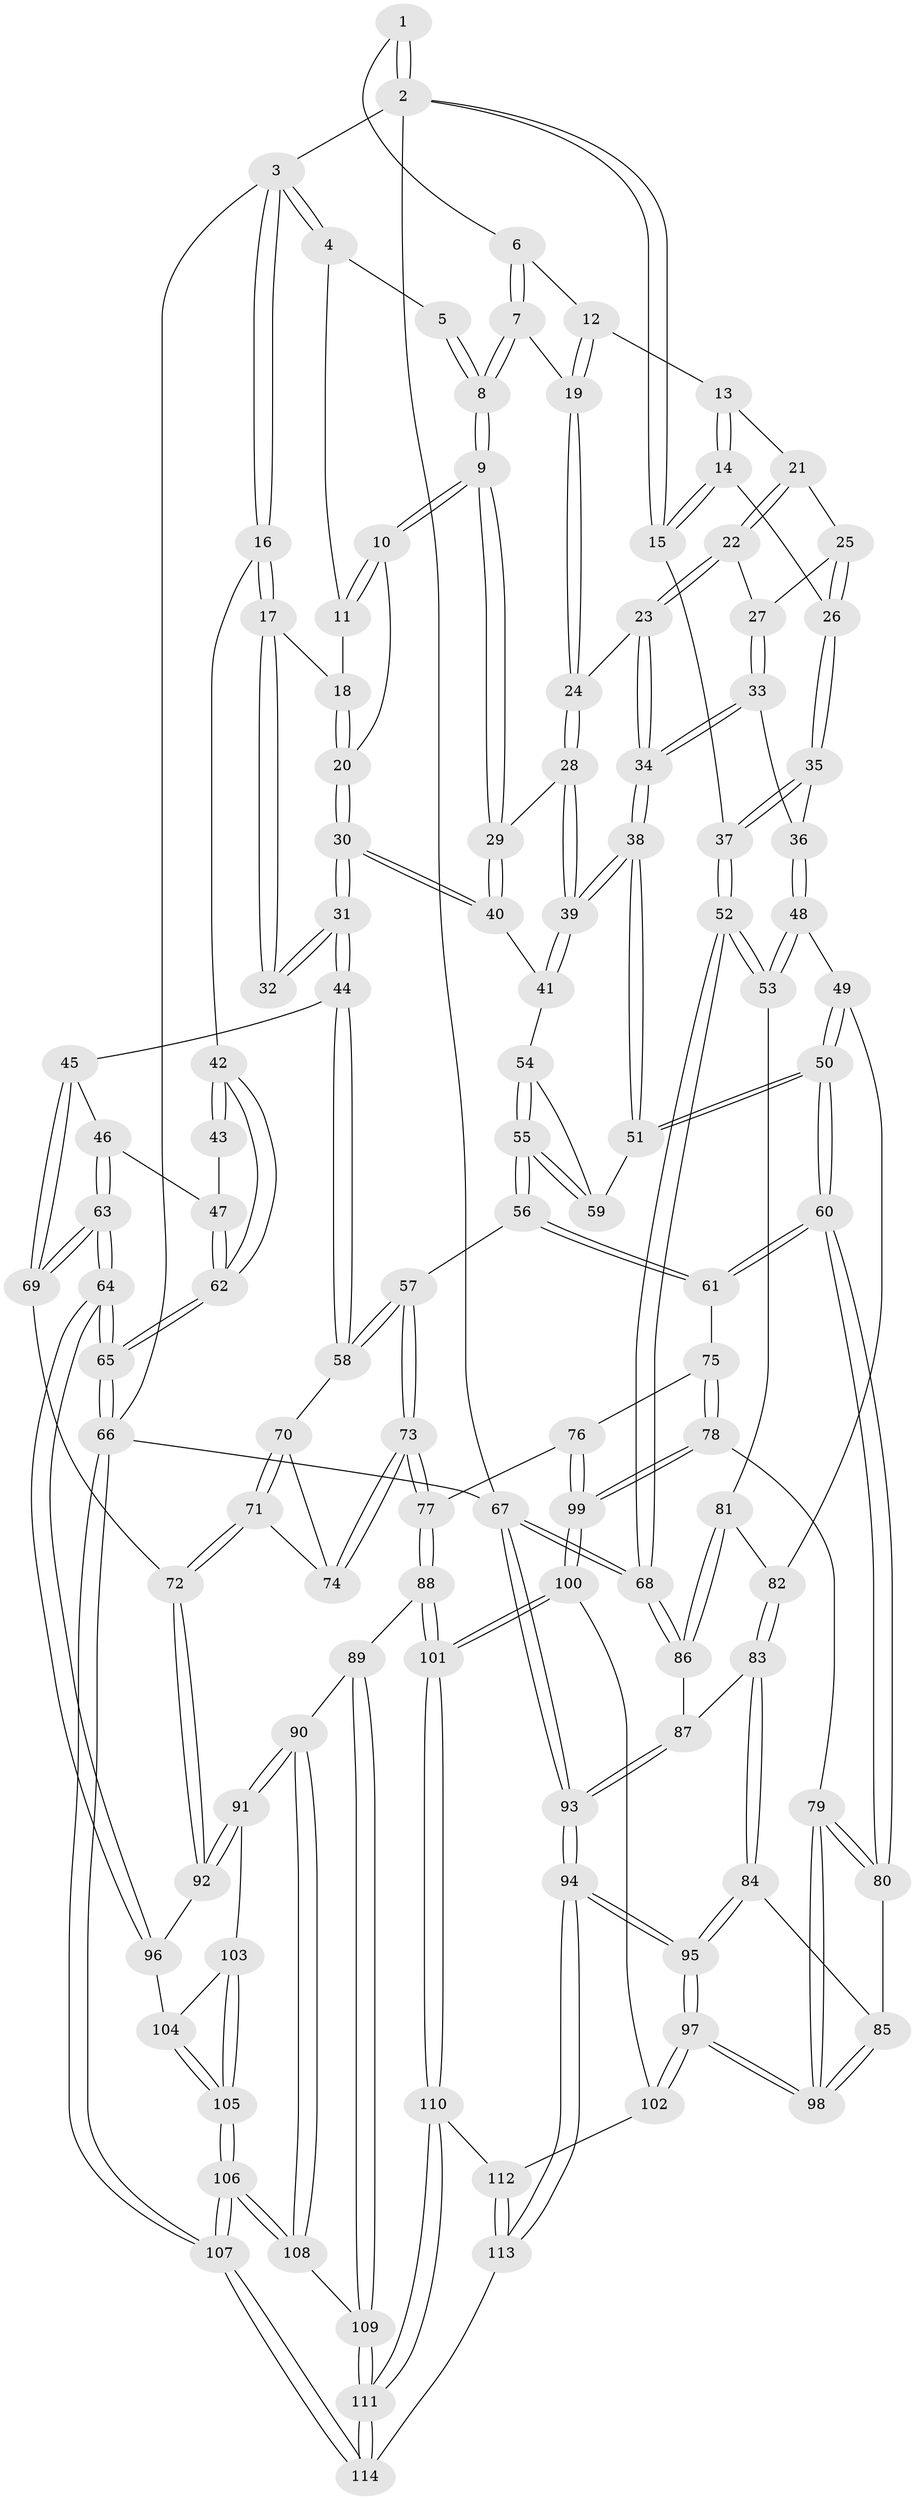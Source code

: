 // Generated by graph-tools (version 1.1) at 2025/16/03/09/25 04:16:49]
// undirected, 114 vertices, 282 edges
graph export_dot {
graph [start="1"]
  node [color=gray90,style=filled];
  1 [pos="+0.5711027591665553+0"];
  2 [pos="+1+0"];
  3 [pos="+0+0"];
  4 [pos="+0.3588049456664605+0"];
  5 [pos="+0.530176116485555+0"];
  6 [pos="+0.629599885090628+0"];
  7 [pos="+0.570079803763754+0.10032030325250704"];
  8 [pos="+0.4958430006327495+0.13504798210325683"];
  9 [pos="+0.4734599264968558+0.16068742905831254"];
  10 [pos="+0.4189263704153846+0.09045973108236124"];
  11 [pos="+0.3365885236172297+0"];
  12 [pos="+0.6880537925609+0.06070561597103041"];
  13 [pos="+0.6916608652432423+0.06396210068420245"];
  14 [pos="+0.8840598501435464+0.04022209045968803"];
  15 [pos="+1+0"];
  16 [pos="+0+0"];
  17 [pos="+0.1280820707751247+0.09172275430609253"];
  18 [pos="+0.27366793127534755+0.031280292288404454"];
  19 [pos="+0.6070096569938163+0.14033774908240954"];
  20 [pos="+0.2925257527492523+0.16507053354330042"];
  21 [pos="+0.6989605043155169+0.10581810032410381"];
  22 [pos="+0.6923015049554765+0.14078077710053483"];
  23 [pos="+0.6474353226034936+0.18819654748201223"];
  24 [pos="+0.6231179694725077+0.1900125740933073"];
  25 [pos="+0.771324358665968+0.13489476702618924"];
  26 [pos="+0.8364308375928347+0.13531226965676565"];
  27 [pos="+0.7362409379129994+0.1800967063150674"];
  28 [pos="+0.5776247748470523+0.2236344516770401"];
  29 [pos="+0.4666681362065097+0.24071113782490244"];
  30 [pos="+0.2901574170500643+0.27416649391306797"];
  31 [pos="+0.27924054952754723+0.2811048904457771"];
  32 [pos="+0.22328069408423407+0.2607090437893343"];
  33 [pos="+0.7938700220815228+0.2837407722364374"];
  34 [pos="+0.7493491330545632+0.2999732956176113"];
  35 [pos="+0.8266803804947653+0.23037582670217377"];
  36 [pos="+0.8054198261456972+0.28270425568858426"];
  37 [pos="+1+0.05338880990488505"];
  38 [pos="+0.6953158490843235+0.3463990209295731"];
  39 [pos="+0.6885197261895433+0.3425021491031911"];
  40 [pos="+0.4473806262700436+0.2670659972955387"];
  41 [pos="+0.4661666901074438+0.3020839982194315"];
  42 [pos="+0+0.026465830015484786"];
  43 [pos="+0.10159699857413935+0.2693726235816986"];
  44 [pos="+0.25253537081530314+0.4094943839884406"];
  45 [pos="+0.12655969903820433+0.45078025131594046"];
  46 [pos="+0.07135624573984785+0.41562214477519493"];
  47 [pos="+0.06540570785658499+0.40955299745531565"];
  48 [pos="+0.9248440657366608+0.370470518802358"];
  49 [pos="+0.7494376348543516+0.5151571009569661"];
  50 [pos="+0.7013694465836091+0.5157728800488417"];
  51 [pos="+0.683322639754633+0.3908522679630088"];
  52 [pos="+1+0.3988912863893908"];
  53 [pos="+1+0.4075380318389252"];
  54 [pos="+0.4694784428204269+0.3145993131781742"];
  55 [pos="+0.48603063389327983+0.4435848638595226"];
  56 [pos="+0.47845185582611827+0.49592334856614223"];
  57 [pos="+0.4695727969429182+0.49975805640592325"];
  58 [pos="+0.28520572575183306+0.4642489081767176"];
  59 [pos="+0.6281075495050804+0.3936827609571706"];
  60 [pos="+0.6812644138067228+0.537335619084054"];
  61 [pos="+0.5052726606298766+0.5117325471281339"];
  62 [pos="+0+0.34896429763781406"];
  63 [pos="+0+0.6592477044157671"];
  64 [pos="+0+0.6914322349523568"];
  65 [pos="+0+0.6913869925500943"];
  66 [pos="+0+1"];
  67 [pos="+1+1"];
  68 [pos="+1+0.8436641741955692"];
  69 [pos="+0.08732067323346136+0.6246388945865347"];
  70 [pos="+0.2836093840775427+0.4742138756176198"];
  71 [pos="+0.18033759597544666+0.6492995493474742"];
  72 [pos="+0.16447918438528475+0.6563474744282274"];
  73 [pos="+0.37532841371809034+0.6696399635329883"];
  74 [pos="+0.35766065291718013+0.660909264027336"];
  75 [pos="+0.5057531270601904+0.5145089849981745"];
  76 [pos="+0.4671498934667968+0.7246769945822179"];
  77 [pos="+0.38401966769183365+0.686896907345428"];
  78 [pos="+0.5587145412609896+0.7557497885196051"];
  79 [pos="+0.598998792016898+0.7420780544088541"];
  80 [pos="+0.6735950573056473+0.6698264225589912"];
  81 [pos="+0.8990136744878913+0.577689670541985"];
  82 [pos="+0.7755438059893172+0.5309355204599084"];
  83 [pos="+0.8308587705457192+0.6979250649008268"];
  84 [pos="+0.8167929667368374+0.7048054648091653"];
  85 [pos="+0.7466761121562934+0.6956220545741766"];
  86 [pos="+0.8893380425130836+0.6634090562851518"];
  87 [pos="+0.8464561177427352+0.6936458569431673"];
  88 [pos="+0.3002867614389981+0.8247348086285429"];
  89 [pos="+0.25846051126500624+0.8410641183103118"];
  90 [pos="+0.23240161426447842+0.8338571841619347"];
  91 [pos="+0.20938817020441805+0.8173819467411734"];
  92 [pos="+0.19000250476111133+0.7845864393680338"];
  93 [pos="+1+1"];
  94 [pos="+1+1"];
  95 [pos="+0.8155706120286862+0.9412455457152421"];
  96 [pos="+0+0.8096669895903195"];
  97 [pos="+0.7945077442052026+0.928780780220325"];
  98 [pos="+0.7531981581636511+0.8769463312150018"];
  99 [pos="+0.5451935679593211+0.7647936099911681"];
  100 [pos="+0.5296217571025587+0.8242438920667773"];
  101 [pos="+0.4821892160234897+0.9076887201365591"];
  102 [pos="+0.6739168970273656+0.9239633556696878"];
  103 [pos="+0.11549468759636626+0.8731195573178276"];
  104 [pos="+0.02611872635631033+0.8428834021334891"];
  105 [pos="+0.08010067527407357+1"];
  106 [pos="+0.08099366431498209+1"];
  107 [pos="+0+1"];
  108 [pos="+0.08814117739991195+1"];
  109 [pos="+0.2818473720694528+0.9351787984667163"];
  110 [pos="+0.4803602592948037+0.953941154766224"];
  111 [pos="+0.4323396978313883+1"];
  112 [pos="+0.6158595853985901+0.9620621316107653"];
  113 [pos="+0.8069826450693637+1"];
  114 [pos="+0.4322948268585714+1"];
  1 -- 2;
  1 -- 2;
  1 -- 6;
  2 -- 3;
  2 -- 15;
  2 -- 15;
  2 -- 67;
  3 -- 4;
  3 -- 4;
  3 -- 16;
  3 -- 16;
  3 -- 66;
  4 -- 5;
  4 -- 11;
  5 -- 8;
  5 -- 8;
  6 -- 7;
  6 -- 7;
  6 -- 12;
  7 -- 8;
  7 -- 8;
  7 -- 19;
  8 -- 9;
  8 -- 9;
  9 -- 10;
  9 -- 10;
  9 -- 29;
  9 -- 29;
  10 -- 11;
  10 -- 11;
  10 -- 20;
  11 -- 18;
  12 -- 13;
  12 -- 19;
  12 -- 19;
  13 -- 14;
  13 -- 14;
  13 -- 21;
  14 -- 15;
  14 -- 15;
  14 -- 26;
  15 -- 37;
  16 -- 17;
  16 -- 17;
  16 -- 42;
  17 -- 18;
  17 -- 32;
  17 -- 32;
  18 -- 20;
  18 -- 20;
  19 -- 24;
  19 -- 24;
  20 -- 30;
  20 -- 30;
  21 -- 22;
  21 -- 22;
  21 -- 25;
  22 -- 23;
  22 -- 23;
  22 -- 27;
  23 -- 24;
  23 -- 34;
  23 -- 34;
  24 -- 28;
  24 -- 28;
  25 -- 26;
  25 -- 26;
  25 -- 27;
  26 -- 35;
  26 -- 35;
  27 -- 33;
  27 -- 33;
  28 -- 29;
  28 -- 39;
  28 -- 39;
  29 -- 40;
  29 -- 40;
  30 -- 31;
  30 -- 31;
  30 -- 40;
  30 -- 40;
  31 -- 32;
  31 -- 32;
  31 -- 44;
  31 -- 44;
  33 -- 34;
  33 -- 34;
  33 -- 36;
  34 -- 38;
  34 -- 38;
  35 -- 36;
  35 -- 37;
  35 -- 37;
  36 -- 48;
  36 -- 48;
  37 -- 52;
  37 -- 52;
  38 -- 39;
  38 -- 39;
  38 -- 51;
  38 -- 51;
  39 -- 41;
  39 -- 41;
  40 -- 41;
  41 -- 54;
  42 -- 43;
  42 -- 43;
  42 -- 62;
  42 -- 62;
  43 -- 47;
  44 -- 45;
  44 -- 58;
  44 -- 58;
  45 -- 46;
  45 -- 69;
  45 -- 69;
  46 -- 47;
  46 -- 63;
  46 -- 63;
  47 -- 62;
  47 -- 62;
  48 -- 49;
  48 -- 53;
  48 -- 53;
  49 -- 50;
  49 -- 50;
  49 -- 82;
  50 -- 51;
  50 -- 51;
  50 -- 60;
  50 -- 60;
  51 -- 59;
  52 -- 53;
  52 -- 53;
  52 -- 68;
  52 -- 68;
  53 -- 81;
  54 -- 55;
  54 -- 55;
  54 -- 59;
  55 -- 56;
  55 -- 56;
  55 -- 59;
  55 -- 59;
  56 -- 57;
  56 -- 61;
  56 -- 61;
  57 -- 58;
  57 -- 58;
  57 -- 73;
  57 -- 73;
  58 -- 70;
  60 -- 61;
  60 -- 61;
  60 -- 80;
  60 -- 80;
  61 -- 75;
  62 -- 65;
  62 -- 65;
  63 -- 64;
  63 -- 64;
  63 -- 69;
  63 -- 69;
  64 -- 65;
  64 -- 65;
  64 -- 96;
  64 -- 96;
  65 -- 66;
  65 -- 66;
  66 -- 107;
  66 -- 107;
  66 -- 67;
  67 -- 68;
  67 -- 68;
  67 -- 93;
  67 -- 93;
  68 -- 86;
  68 -- 86;
  69 -- 72;
  70 -- 71;
  70 -- 71;
  70 -- 74;
  71 -- 72;
  71 -- 72;
  71 -- 74;
  72 -- 92;
  72 -- 92;
  73 -- 74;
  73 -- 74;
  73 -- 77;
  73 -- 77;
  75 -- 76;
  75 -- 78;
  75 -- 78;
  76 -- 77;
  76 -- 99;
  76 -- 99;
  77 -- 88;
  77 -- 88;
  78 -- 79;
  78 -- 99;
  78 -- 99;
  79 -- 80;
  79 -- 80;
  79 -- 98;
  79 -- 98;
  80 -- 85;
  81 -- 82;
  81 -- 86;
  81 -- 86;
  82 -- 83;
  82 -- 83;
  83 -- 84;
  83 -- 84;
  83 -- 87;
  84 -- 85;
  84 -- 95;
  84 -- 95;
  85 -- 98;
  85 -- 98;
  86 -- 87;
  87 -- 93;
  87 -- 93;
  88 -- 89;
  88 -- 101;
  88 -- 101;
  89 -- 90;
  89 -- 109;
  89 -- 109;
  90 -- 91;
  90 -- 91;
  90 -- 108;
  90 -- 108;
  91 -- 92;
  91 -- 92;
  91 -- 103;
  92 -- 96;
  93 -- 94;
  93 -- 94;
  94 -- 95;
  94 -- 95;
  94 -- 113;
  94 -- 113;
  95 -- 97;
  95 -- 97;
  96 -- 104;
  97 -- 98;
  97 -- 98;
  97 -- 102;
  97 -- 102;
  99 -- 100;
  99 -- 100;
  100 -- 101;
  100 -- 101;
  100 -- 102;
  101 -- 110;
  101 -- 110;
  102 -- 112;
  103 -- 104;
  103 -- 105;
  103 -- 105;
  104 -- 105;
  104 -- 105;
  105 -- 106;
  105 -- 106;
  106 -- 107;
  106 -- 107;
  106 -- 108;
  106 -- 108;
  107 -- 114;
  107 -- 114;
  108 -- 109;
  109 -- 111;
  109 -- 111;
  110 -- 111;
  110 -- 111;
  110 -- 112;
  111 -- 114;
  111 -- 114;
  112 -- 113;
  112 -- 113;
  113 -- 114;
}
